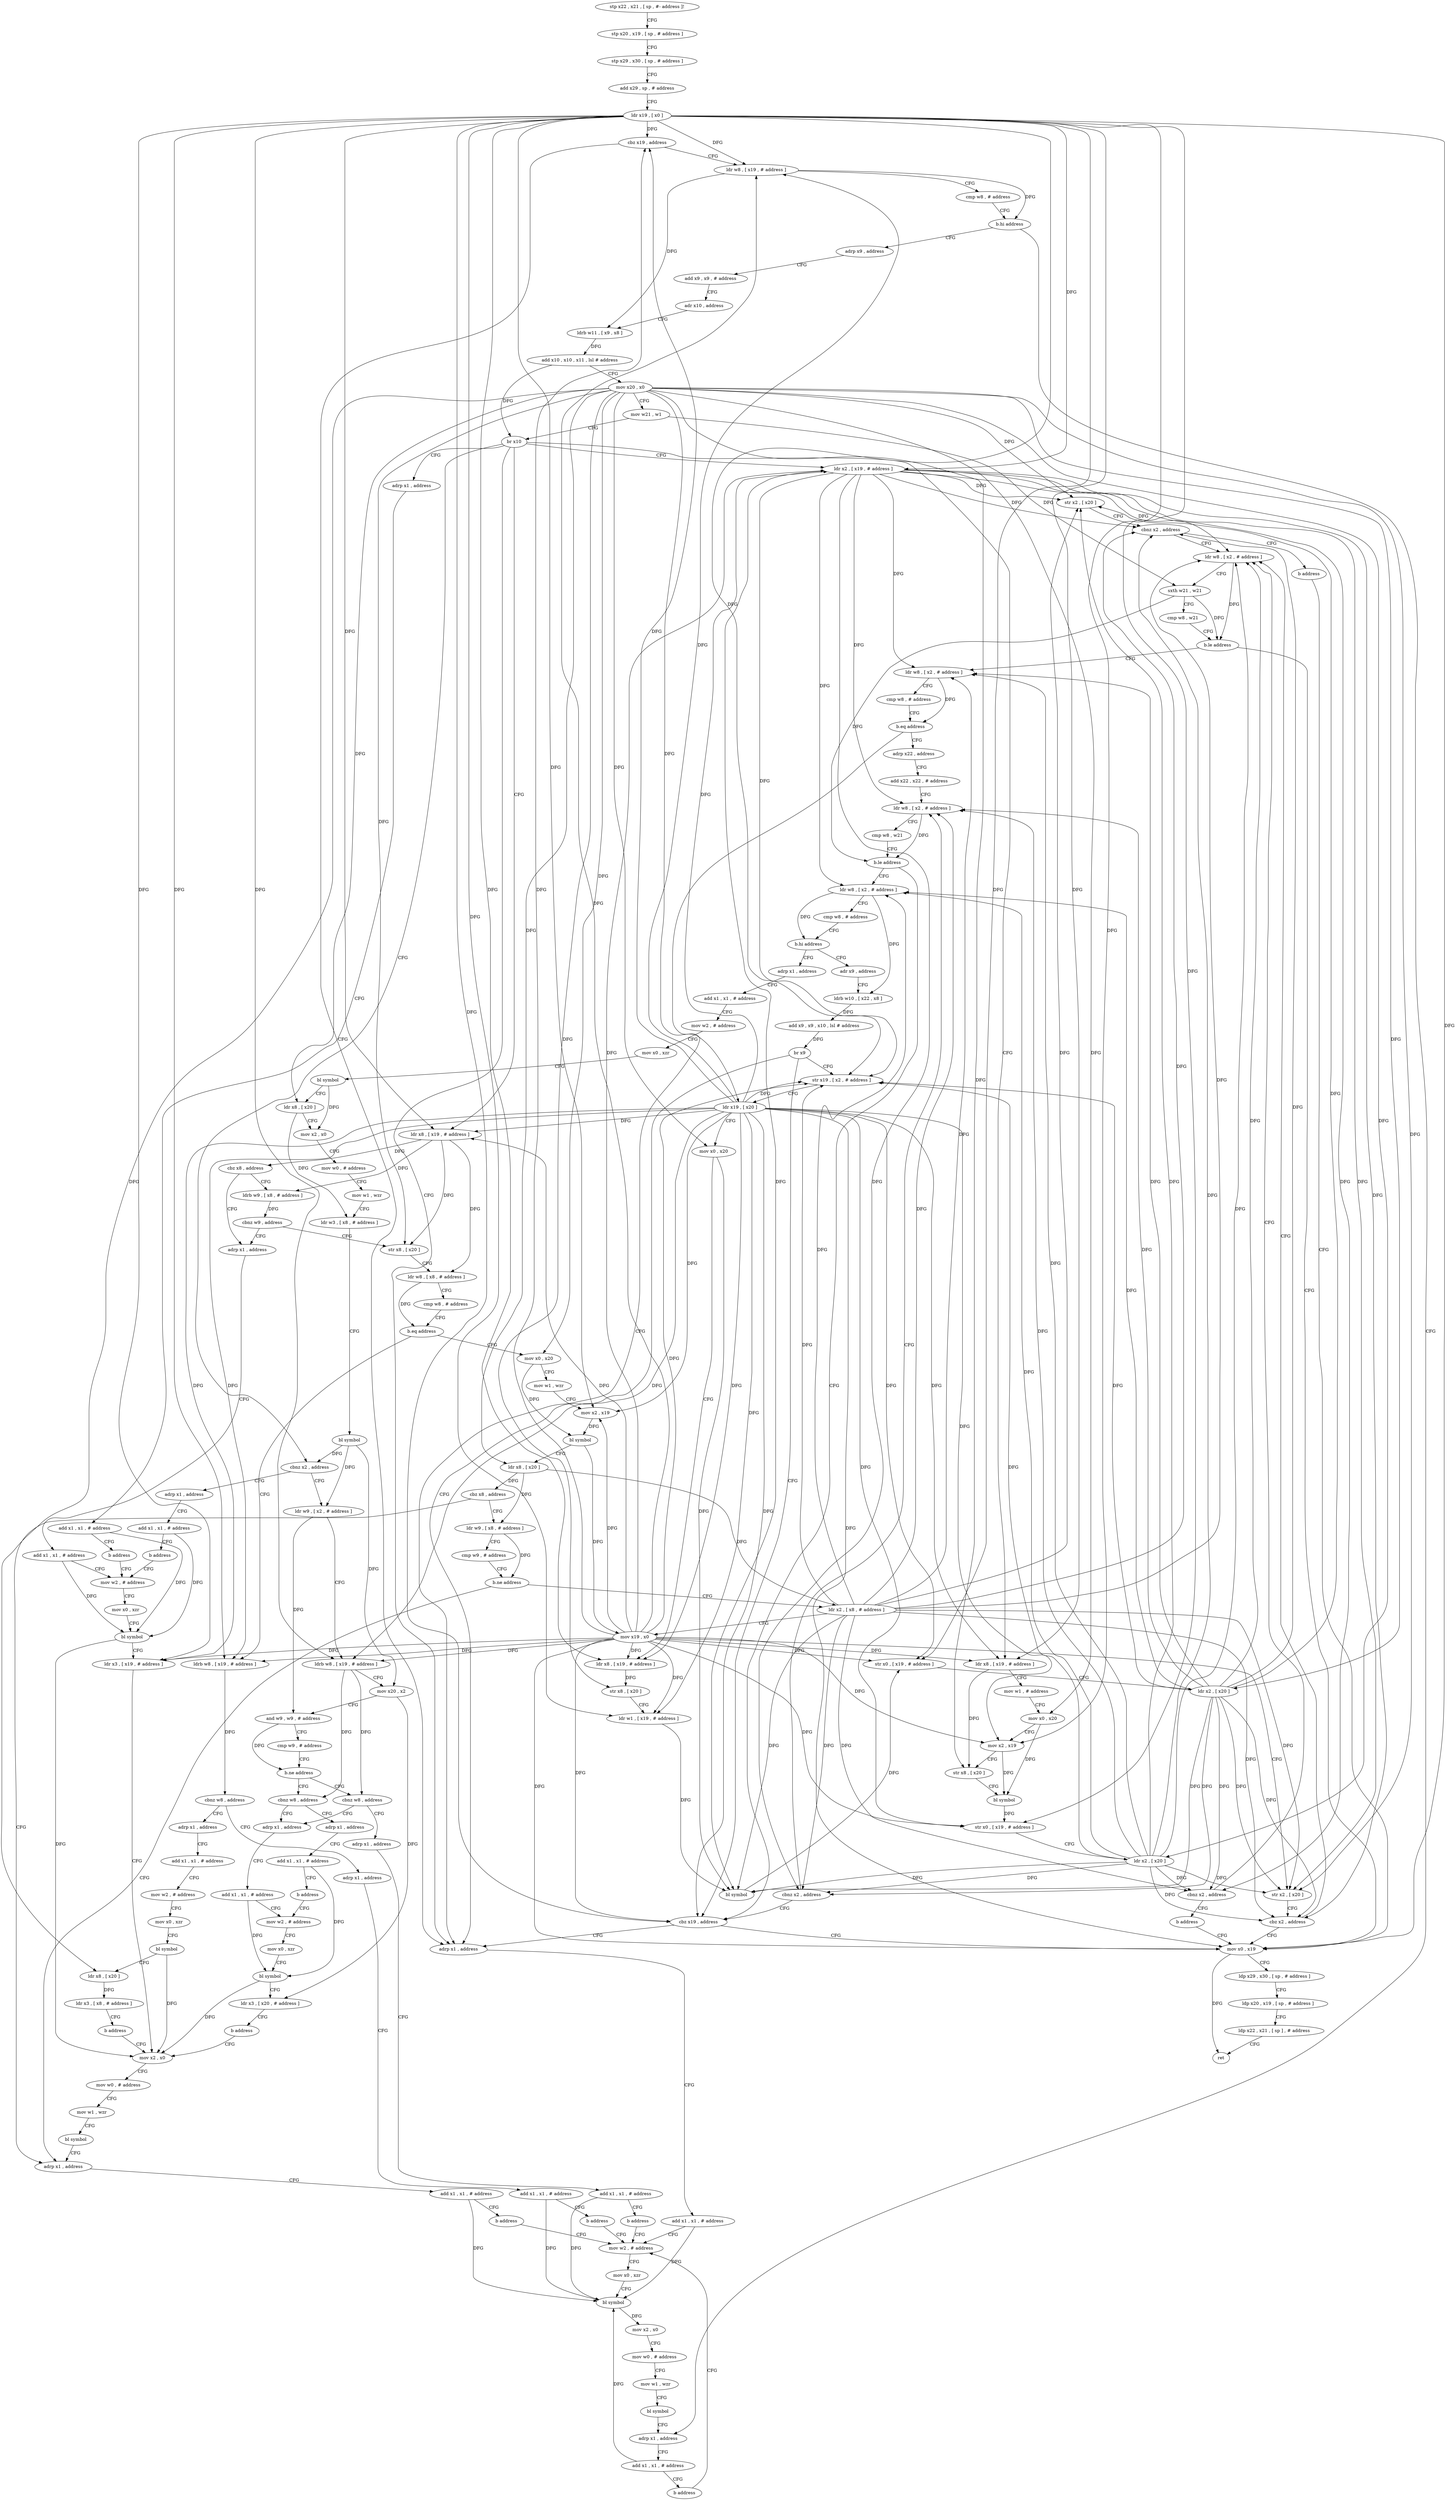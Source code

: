 digraph "func" {
"4222308" [label = "stp x22 , x21 , [ sp , #- address ]!" ]
"4222312" [label = "stp x20 , x19 , [ sp , # address ]" ]
"4222316" [label = "stp x29 , x30 , [ sp , # address ]" ]
"4222320" [label = "add x29 , sp , # address" ]
"4222324" [label = "ldr x19 , [ x0 ]" ]
"4222328" [label = "cbz x19 , address" ]
"4222656" [label = "adrp x1 , address" ]
"4222332" [label = "ldr w8 , [ x19 , # address ]" ]
"4222660" [label = "add x1 , x1 , # address" ]
"4222664" [label = "mov w2 , # address" ]
"4222336" [label = "cmp w8 , # address" ]
"4222340" [label = "b.hi address" ]
"4222692" [label = "adrp x1 , address" ]
"4222344" [label = "adrp x9 , address" ]
"4222668" [label = "mov x0 , xzr" ]
"4222672" [label = "bl symbol" ]
"4222676" [label = "mov x2 , x0" ]
"4222680" [label = "mov w0 , # address" ]
"4222684" [label = "mov w1 , wzr" ]
"4222688" [label = "bl symbol" ]
"4222696" [label = "add x1 , x1 , # address" ]
"4222700" [label = "b address" ]
"4222348" [label = "add x9 , x9 , # address" ]
"4222352" [label = "adr x10 , address" ]
"4222356" [label = "ldrb w11 , [ x9 , x8 ]" ]
"4222360" [label = "add x10 , x10 , x11 , lsl # address" ]
"4222364" [label = "mov x20 , x0" ]
"4222368" [label = "mov w21 , w1" ]
"4222372" [label = "br x10" ]
"4222376" [label = "ldr x2 , [ x19 , # address ]" ]
"4222392" [label = "ldr x8 , [ x19 , # address ]" ]
"4222432" [label = "ldr x8 , [ x19 , # address ]" ]
"4222704" [label = "cbnz x2 , address" ]
"4222720" [label = "adrp x1 , address" ]
"4222380" [label = "str x2 , [ x20 ]" ]
"4222384" [label = "cbnz x2 , address" ]
"4222516" [label = "ldr w8 , [ x2 , # address ]" ]
"4222388" [label = "b address" ]
"4222396" [label = "mov w1 , # address" ]
"4222400" [label = "mov x0 , x20" ]
"4222404" [label = "mov x2 , x19" ]
"4222408" [label = "str x8 , [ x20 ]" ]
"4222412" [label = "bl symbol" ]
"4222416" [label = "str x0 , [ x19 , # address ]" ]
"4222420" [label = "ldr x2 , [ x20 ]" ]
"4222424" [label = "cbnz x2 , address" ]
"4222428" [label = "b address" ]
"4222436" [label = "cbz x8 , address" ]
"4222732" [label = "adrp x1 , address" ]
"4222440" [label = "ldrb w9 , [ x8 , # address ]" ]
"4222828" [label = "ldr w9 , [ x2 , # address ]" ]
"4222708" [label = "adrp x1 , address" ]
"4222724" [label = "add x1 , x1 , # address" ]
"4222728" [label = "b address" ]
"4222740" [label = "mov w2 , # address" ]
"4222520" [label = "sxth w21 , w21" ]
"4222524" [label = "cmp w8 , w21" ]
"4222528" [label = "b.le address" ]
"4222636" [label = "mov x0 , x19" ]
"4222532" [label = "ldr w8 , [ x2 , # address ]" ]
"4222736" [label = "add x1 , x1 , # address" ]
"4222444" [label = "cbnz w9 , address" ]
"4222448" [label = "str x8 , [ x20 ]" ]
"4222832" [label = "ldrb w8 , [ x19 , # address ]" ]
"4222836" [label = "mov x20 , x2" ]
"4222840" [label = "and w9 , w9 , # address" ]
"4222844" [label = "cmp w9 , # address" ]
"4222848" [label = "b.ne address" ]
"4222888" [label = "cbnz w8 , address" ]
"4222852" [label = "cbnz w8 , address" ]
"4222712" [label = "add x1 , x1 , # address" ]
"4222716" [label = "b address" ]
"4222744" [label = "mov x0 , xzr" ]
"4222748" [label = "bl symbol" ]
"4222752" [label = "ldr x3 , [ x19 , # address ]" ]
"4222756" [label = "mov x2 , x0" ]
"4222640" [label = "ldp x29 , x30 , [ sp , # address ]" ]
"4222644" [label = "ldp x20 , x19 , [ sp , # address ]" ]
"4222648" [label = "ldp x22 , x21 , [ sp ] , # address" ]
"4222652" [label = "ret" ]
"4222536" [label = "cmp w8 , # address" ]
"4222540" [label = "b.eq address" ]
"4222544" [label = "adrp x22 , address" ]
"4222452" [label = "ldr w8 , [ x8 , # address ]" ]
"4222456" [label = "cmp w8 , # address" ]
"4222460" [label = "b.eq address" ]
"4222868" [label = "ldrb w8 , [ x19 , # address ]" ]
"4222464" [label = "mov x0 , x20" ]
"4222904" [label = "adrp x1 , address" ]
"4222892" [label = "adrp x1 , address" ]
"4222856" [label = "adrp x1 , address" ]
"4222548" [label = "add x22 , x22 , # address" ]
"4222552" [label = "ldr w8 , [ x2 , # address ]" ]
"4222872" [label = "cbnz w8 , address" ]
"4222932" [label = "adrp x1 , address" ]
"4222876" [label = "adrp x1 , address" ]
"4222468" [label = "mov w1 , wzr" ]
"4222472" [label = "mov x2 , x19" ]
"4222476" [label = "bl symbol" ]
"4222480" [label = "ldr x8 , [ x20 ]" ]
"4222484" [label = "cbz x8 , address" ]
"4222772" [label = "adrp x1 , address" ]
"4222488" [label = "ldr w9 , [ x8 , # address ]" ]
"4222908" [label = "add x1 , x1 , # address" ]
"4222912" [label = "mov w2 , # address" ]
"4222896" [label = "add x1 , x1 , # address" ]
"4222900" [label = "b address" ]
"4222860" [label = "add x1 , x1 , # address" ]
"4222864" [label = "b address" ]
"4222632" [label = "cbz x19 , address" ]
"4222564" [label = "ldr w8 , [ x2 , # address ]" ]
"4222568" [label = "cmp w8 , # address" ]
"4222572" [label = "b.hi address" ]
"4222784" [label = "adrp x1 , address" ]
"4222576" [label = "adr x9 , address" ]
"4222936" [label = "add x1 , x1 , # address" ]
"4222940" [label = "mov w2 , # address" ]
"4222944" [label = "mov x0 , xzr" ]
"4222948" [label = "bl symbol" ]
"4222952" [label = "ldr x8 , [ x20 ]" ]
"4222956" [label = "ldr x3 , [ x8 , # address ]" ]
"4222960" [label = "b address" ]
"4222880" [label = "add x1 , x1 , # address" ]
"4222884" [label = "b address" ]
"4222776" [label = "add x1 , x1 , # address" ]
"4222780" [label = "b address" ]
"4222492" [label = "cmp w9 , # address" ]
"4222496" [label = "b.ne address" ]
"4222500" [label = "ldr x2 , [ x8 , # address ]" ]
"4222760" [label = "mov w0 , # address" ]
"4222764" [label = "mov w1 , wzr" ]
"4222768" [label = "bl symbol" ]
"4222916" [label = "mov x0 , xzr" ]
"4222920" [label = "bl symbol" ]
"4222924" [label = "ldr x3 , [ x20 , # address ]" ]
"4222928" [label = "b address" ]
"4222788" [label = "add x1 , x1 , # address" ]
"4222792" [label = "mov w2 , # address" ]
"4222796" [label = "mov x0 , xzr" ]
"4222800" [label = "bl symbol" ]
"4222804" [label = "ldr x8 , [ x20 ]" ]
"4222808" [label = "mov x2 , x0" ]
"4222812" [label = "mov w0 , # address" ]
"4222816" [label = "mov w1 , wzr" ]
"4222820" [label = "ldr w3 , [ x8 , # address ]" ]
"4222824" [label = "bl symbol" ]
"4222580" [label = "ldrb w10 , [ x22 , x8 ]" ]
"4222584" [label = "add x9 , x9 , x10 , lsl # address" ]
"4222588" [label = "br x9" ]
"4222592" [label = "str x19 , [ x2 , # address ]" ]
"4222504" [label = "mov x19 , x0" ]
"4222508" [label = "str x2 , [ x20 ]" ]
"4222512" [label = "cbz x2 , address" ]
"4222596" [label = "ldr x19 , [ x20 ]" ]
"4222600" [label = "mov x0 , x20" ]
"4222604" [label = "ldr x8 , [ x19 , # address ]" ]
"4222608" [label = "str x8 , [ x20 ]" ]
"4222612" [label = "ldr w1 , [ x19 , # address ]" ]
"4222616" [label = "bl symbol" ]
"4222620" [label = "str x0 , [ x19 , # address ]" ]
"4222624" [label = "ldr x2 , [ x20 ]" ]
"4222628" [label = "cbnz x2 , address" ]
"4222556" [label = "cmp w8 , w21" ]
"4222560" [label = "b.le address" ]
"4222308" -> "4222312" [ label = "CFG" ]
"4222312" -> "4222316" [ label = "CFG" ]
"4222316" -> "4222320" [ label = "CFG" ]
"4222320" -> "4222324" [ label = "CFG" ]
"4222324" -> "4222328" [ label = "DFG" ]
"4222324" -> "4222332" [ label = "DFG" ]
"4222324" -> "4222376" [ label = "DFG" ]
"4222324" -> "4222392" [ label = "DFG" ]
"4222324" -> "4222404" [ label = "DFG" ]
"4222324" -> "4222416" [ label = "DFG" ]
"4222324" -> "4222432" [ label = "DFG" ]
"4222324" -> "4222832" [ label = "DFG" ]
"4222324" -> "4222752" [ label = "DFG" ]
"4222324" -> "4222636" [ label = "DFG" ]
"4222324" -> "4222868" [ label = "DFG" ]
"4222324" -> "4222472" [ label = "DFG" ]
"4222324" -> "4222632" [ label = "DFG" ]
"4222324" -> "4222592" [ label = "DFG" ]
"4222324" -> "4222604" [ label = "DFG" ]
"4222324" -> "4222612" [ label = "DFG" ]
"4222324" -> "4222620" [ label = "DFG" ]
"4222328" -> "4222656" [ label = "CFG" ]
"4222328" -> "4222332" [ label = "CFG" ]
"4222656" -> "4222660" [ label = "CFG" ]
"4222332" -> "4222336" [ label = "CFG" ]
"4222332" -> "4222340" [ label = "DFG" ]
"4222332" -> "4222356" [ label = "DFG" ]
"4222660" -> "4222664" [ label = "CFG" ]
"4222660" -> "4222672" [ label = "DFG" ]
"4222664" -> "4222668" [ label = "CFG" ]
"4222336" -> "4222340" [ label = "CFG" ]
"4222340" -> "4222692" [ label = "CFG" ]
"4222340" -> "4222344" [ label = "CFG" ]
"4222692" -> "4222696" [ label = "CFG" ]
"4222344" -> "4222348" [ label = "CFG" ]
"4222668" -> "4222672" [ label = "CFG" ]
"4222672" -> "4222676" [ label = "DFG" ]
"4222676" -> "4222680" [ label = "CFG" ]
"4222680" -> "4222684" [ label = "CFG" ]
"4222684" -> "4222688" [ label = "CFG" ]
"4222688" -> "4222692" [ label = "CFG" ]
"4222696" -> "4222700" [ label = "CFG" ]
"4222696" -> "4222672" [ label = "DFG" ]
"4222700" -> "4222664" [ label = "CFG" ]
"4222348" -> "4222352" [ label = "CFG" ]
"4222352" -> "4222356" [ label = "CFG" ]
"4222356" -> "4222360" [ label = "DFG" ]
"4222360" -> "4222364" [ label = "CFG" ]
"4222360" -> "4222372" [ label = "DFG" ]
"4222364" -> "4222368" [ label = "CFG" ]
"4222364" -> "4222380" [ label = "DFG" ]
"4222364" -> "4222400" [ label = "DFG" ]
"4222364" -> "4222408" [ label = "DFG" ]
"4222364" -> "4222420" [ label = "DFG" ]
"4222364" -> "4222448" [ label = "DFG" ]
"4222364" -> "4222464" [ label = "DFG" ]
"4222364" -> "4222480" [ label = "DFG" ]
"4222364" -> "4222952" [ label = "DFG" ]
"4222364" -> "4222508" [ label = "DFG" ]
"4222364" -> "4222804" [ label = "DFG" ]
"4222364" -> "4222596" [ label = "DFG" ]
"4222364" -> "4222600" [ label = "DFG" ]
"4222364" -> "4222608" [ label = "DFG" ]
"4222364" -> "4222624" [ label = "DFG" ]
"4222368" -> "4222372" [ label = "CFG" ]
"4222368" -> "4222520" [ label = "DFG" ]
"4222372" -> "4222376" [ label = "CFG" ]
"4222372" -> "4222392" [ label = "CFG" ]
"4222372" -> "4222432" [ label = "CFG" ]
"4222372" -> "4222656" [ label = "CFG" ]
"4222372" -> "4222704" [ label = "CFG" ]
"4222372" -> "4222720" [ label = "CFG" ]
"4222376" -> "4222380" [ label = "DFG" ]
"4222376" -> "4222384" [ label = "DFG" ]
"4222376" -> "4222424" [ label = "DFG" ]
"4222376" -> "4222516" [ label = "DFG" ]
"4222376" -> "4222532" [ label = "DFG" ]
"4222376" -> "4222552" [ label = "DFG" ]
"4222376" -> "4222564" [ label = "DFG" ]
"4222376" -> "4222508" [ label = "DFG" ]
"4222376" -> "4222512" [ label = "DFG" ]
"4222376" -> "4222592" [ label = "DFG" ]
"4222376" -> "4222616" [ label = "DFG" ]
"4222376" -> "4222628" [ label = "DFG" ]
"4222392" -> "4222396" [ label = "CFG" ]
"4222392" -> "4222408" [ label = "DFG" ]
"4222432" -> "4222436" [ label = "DFG" ]
"4222432" -> "4222440" [ label = "DFG" ]
"4222432" -> "4222448" [ label = "DFG" ]
"4222432" -> "4222452" [ label = "DFG" ]
"4222704" -> "4222828" [ label = "CFG" ]
"4222704" -> "4222708" [ label = "CFG" ]
"4222720" -> "4222724" [ label = "CFG" ]
"4222380" -> "4222384" [ label = "CFG" ]
"4222384" -> "4222516" [ label = "CFG" ]
"4222384" -> "4222388" [ label = "CFG" ]
"4222516" -> "4222520" [ label = "CFG" ]
"4222516" -> "4222528" [ label = "DFG" ]
"4222388" -> "4222636" [ label = "CFG" ]
"4222396" -> "4222400" [ label = "CFG" ]
"4222400" -> "4222404" [ label = "CFG" ]
"4222400" -> "4222412" [ label = "DFG" ]
"4222404" -> "4222408" [ label = "CFG" ]
"4222404" -> "4222412" [ label = "DFG" ]
"4222408" -> "4222412" [ label = "CFG" ]
"4222412" -> "4222416" [ label = "DFG" ]
"4222416" -> "4222420" [ label = "CFG" ]
"4222420" -> "4222424" [ label = "DFG" ]
"4222420" -> "4222380" [ label = "DFG" ]
"4222420" -> "4222384" [ label = "DFG" ]
"4222420" -> "4222516" [ label = "DFG" ]
"4222420" -> "4222532" [ label = "DFG" ]
"4222420" -> "4222552" [ label = "DFG" ]
"4222420" -> "4222564" [ label = "DFG" ]
"4222420" -> "4222508" [ label = "DFG" ]
"4222420" -> "4222512" [ label = "DFG" ]
"4222420" -> "4222592" [ label = "DFG" ]
"4222420" -> "4222616" [ label = "DFG" ]
"4222420" -> "4222628" [ label = "DFG" ]
"4222424" -> "4222516" [ label = "CFG" ]
"4222424" -> "4222428" [ label = "CFG" ]
"4222428" -> "4222636" [ label = "CFG" ]
"4222436" -> "4222732" [ label = "CFG" ]
"4222436" -> "4222440" [ label = "CFG" ]
"4222732" -> "4222736" [ label = "CFG" ]
"4222440" -> "4222444" [ label = "DFG" ]
"4222828" -> "4222832" [ label = "CFG" ]
"4222828" -> "4222840" [ label = "DFG" ]
"4222708" -> "4222712" [ label = "CFG" ]
"4222724" -> "4222728" [ label = "CFG" ]
"4222724" -> "4222748" [ label = "DFG" ]
"4222728" -> "4222740" [ label = "CFG" ]
"4222740" -> "4222744" [ label = "CFG" ]
"4222520" -> "4222524" [ label = "CFG" ]
"4222520" -> "4222528" [ label = "DFG" ]
"4222520" -> "4222560" [ label = "DFG" ]
"4222524" -> "4222528" [ label = "CFG" ]
"4222528" -> "4222636" [ label = "CFG" ]
"4222528" -> "4222532" [ label = "CFG" ]
"4222636" -> "4222640" [ label = "CFG" ]
"4222636" -> "4222652" [ label = "DFG" ]
"4222532" -> "4222536" [ label = "CFG" ]
"4222532" -> "4222540" [ label = "DFG" ]
"4222736" -> "4222740" [ label = "CFG" ]
"4222736" -> "4222748" [ label = "DFG" ]
"4222444" -> "4222732" [ label = "CFG" ]
"4222444" -> "4222448" [ label = "CFG" ]
"4222448" -> "4222452" [ label = "CFG" ]
"4222832" -> "4222836" [ label = "CFG" ]
"4222832" -> "4222888" [ label = "DFG" ]
"4222832" -> "4222852" [ label = "DFG" ]
"4222836" -> "4222840" [ label = "CFG" ]
"4222836" -> "4222924" [ label = "DFG" ]
"4222840" -> "4222844" [ label = "CFG" ]
"4222840" -> "4222848" [ label = "DFG" ]
"4222844" -> "4222848" [ label = "CFG" ]
"4222848" -> "4222888" [ label = "CFG" ]
"4222848" -> "4222852" [ label = "CFG" ]
"4222888" -> "4222904" [ label = "CFG" ]
"4222888" -> "4222892" [ label = "CFG" ]
"4222852" -> "4222904" [ label = "CFG" ]
"4222852" -> "4222856" [ label = "CFG" ]
"4222712" -> "4222716" [ label = "CFG" ]
"4222712" -> "4222748" [ label = "DFG" ]
"4222716" -> "4222740" [ label = "CFG" ]
"4222744" -> "4222748" [ label = "CFG" ]
"4222748" -> "4222752" [ label = "CFG" ]
"4222748" -> "4222756" [ label = "DFG" ]
"4222752" -> "4222756" [ label = "CFG" ]
"4222756" -> "4222760" [ label = "CFG" ]
"4222640" -> "4222644" [ label = "CFG" ]
"4222644" -> "4222648" [ label = "CFG" ]
"4222648" -> "4222652" [ label = "CFG" ]
"4222536" -> "4222540" [ label = "CFG" ]
"4222540" -> "4222656" [ label = "CFG" ]
"4222540" -> "4222544" [ label = "CFG" ]
"4222544" -> "4222548" [ label = "CFG" ]
"4222452" -> "4222456" [ label = "CFG" ]
"4222452" -> "4222460" [ label = "DFG" ]
"4222456" -> "4222460" [ label = "CFG" ]
"4222460" -> "4222868" [ label = "CFG" ]
"4222460" -> "4222464" [ label = "CFG" ]
"4222868" -> "4222872" [ label = "DFG" ]
"4222464" -> "4222468" [ label = "CFG" ]
"4222464" -> "4222476" [ label = "DFG" ]
"4222904" -> "4222908" [ label = "CFG" ]
"4222892" -> "4222896" [ label = "CFG" ]
"4222856" -> "4222860" [ label = "CFG" ]
"4222548" -> "4222552" [ label = "CFG" ]
"4222552" -> "4222556" [ label = "CFG" ]
"4222552" -> "4222560" [ label = "DFG" ]
"4222872" -> "4222932" [ label = "CFG" ]
"4222872" -> "4222876" [ label = "CFG" ]
"4222932" -> "4222936" [ label = "CFG" ]
"4222876" -> "4222880" [ label = "CFG" ]
"4222468" -> "4222472" [ label = "CFG" ]
"4222472" -> "4222476" [ label = "DFG" ]
"4222476" -> "4222480" [ label = "CFG" ]
"4222476" -> "4222504" [ label = "DFG" ]
"4222480" -> "4222484" [ label = "DFG" ]
"4222480" -> "4222488" [ label = "DFG" ]
"4222480" -> "4222500" [ label = "DFG" ]
"4222484" -> "4222772" [ label = "CFG" ]
"4222484" -> "4222488" [ label = "CFG" ]
"4222772" -> "4222776" [ label = "CFG" ]
"4222488" -> "4222492" [ label = "CFG" ]
"4222488" -> "4222496" [ label = "DFG" ]
"4222908" -> "4222912" [ label = "CFG" ]
"4222908" -> "4222920" [ label = "DFG" ]
"4222912" -> "4222916" [ label = "CFG" ]
"4222896" -> "4222900" [ label = "CFG" ]
"4222896" -> "4222672" [ label = "DFG" ]
"4222900" -> "4222664" [ label = "CFG" ]
"4222860" -> "4222864" [ label = "CFG" ]
"4222860" -> "4222920" [ label = "DFG" ]
"4222864" -> "4222912" [ label = "CFG" ]
"4222632" -> "4222656" [ label = "CFG" ]
"4222632" -> "4222636" [ label = "CFG" ]
"4222564" -> "4222568" [ label = "CFG" ]
"4222564" -> "4222572" [ label = "DFG" ]
"4222564" -> "4222580" [ label = "DFG" ]
"4222568" -> "4222572" [ label = "CFG" ]
"4222572" -> "4222784" [ label = "CFG" ]
"4222572" -> "4222576" [ label = "CFG" ]
"4222784" -> "4222788" [ label = "CFG" ]
"4222576" -> "4222580" [ label = "CFG" ]
"4222936" -> "4222940" [ label = "CFG" ]
"4222940" -> "4222944" [ label = "CFG" ]
"4222944" -> "4222948" [ label = "CFG" ]
"4222948" -> "4222952" [ label = "CFG" ]
"4222948" -> "4222756" [ label = "DFG" ]
"4222952" -> "4222956" [ label = "DFG" ]
"4222956" -> "4222960" [ label = "CFG" ]
"4222960" -> "4222756" [ label = "CFG" ]
"4222880" -> "4222884" [ label = "CFG" ]
"4222880" -> "4222672" [ label = "DFG" ]
"4222884" -> "4222664" [ label = "CFG" ]
"4222776" -> "4222780" [ label = "CFG" ]
"4222776" -> "4222672" [ label = "DFG" ]
"4222780" -> "4222664" [ label = "CFG" ]
"4222492" -> "4222496" [ label = "CFG" ]
"4222496" -> "4222772" [ label = "CFG" ]
"4222496" -> "4222500" [ label = "CFG" ]
"4222500" -> "4222504" [ label = "CFG" ]
"4222500" -> "4222380" [ label = "DFG" ]
"4222500" -> "4222384" [ label = "DFG" ]
"4222500" -> "4222424" [ label = "DFG" ]
"4222500" -> "4222516" [ label = "DFG" ]
"4222500" -> "4222532" [ label = "DFG" ]
"4222500" -> "4222552" [ label = "DFG" ]
"4222500" -> "4222564" [ label = "DFG" ]
"4222500" -> "4222508" [ label = "DFG" ]
"4222500" -> "4222512" [ label = "DFG" ]
"4222500" -> "4222592" [ label = "DFG" ]
"4222500" -> "4222616" [ label = "DFG" ]
"4222500" -> "4222628" [ label = "DFG" ]
"4222760" -> "4222764" [ label = "CFG" ]
"4222764" -> "4222768" [ label = "CFG" ]
"4222768" -> "4222772" [ label = "CFG" ]
"4222916" -> "4222920" [ label = "CFG" ]
"4222920" -> "4222924" [ label = "CFG" ]
"4222920" -> "4222756" [ label = "DFG" ]
"4222924" -> "4222928" [ label = "CFG" ]
"4222928" -> "4222756" [ label = "CFG" ]
"4222788" -> "4222792" [ label = "CFG" ]
"4222792" -> "4222796" [ label = "CFG" ]
"4222796" -> "4222800" [ label = "CFG" ]
"4222800" -> "4222804" [ label = "CFG" ]
"4222800" -> "4222808" [ label = "DFG" ]
"4222804" -> "4222808" [ label = "CFG" ]
"4222804" -> "4222820" [ label = "DFG" ]
"4222808" -> "4222812" [ label = "CFG" ]
"4222812" -> "4222816" [ label = "CFG" ]
"4222816" -> "4222820" [ label = "CFG" ]
"4222820" -> "4222824" [ label = "CFG" ]
"4222824" -> "4222828" [ label = "DFG" ]
"4222824" -> "4222704" [ label = "DFG" ]
"4222824" -> "4222836" [ label = "DFG" ]
"4222580" -> "4222584" [ label = "DFG" ]
"4222584" -> "4222588" [ label = "DFG" ]
"4222588" -> "4222592" [ label = "CFG" ]
"4222588" -> "4222632" [ label = "CFG" ]
"4222588" -> "4222656" [ label = "CFG" ]
"4222592" -> "4222596" [ label = "CFG" ]
"4222504" -> "4222508" [ label = "CFG" ]
"4222504" -> "4222328" [ label = "DFG" ]
"4222504" -> "4222332" [ label = "DFG" ]
"4222504" -> "4222376" [ label = "DFG" ]
"4222504" -> "4222392" [ label = "DFG" ]
"4222504" -> "4222404" [ label = "DFG" ]
"4222504" -> "4222432" [ label = "DFG" ]
"4222504" -> "4222832" [ label = "DFG" ]
"4222504" -> "4222752" [ label = "DFG" ]
"4222504" -> "4222636" [ label = "DFG" ]
"4222504" -> "4222868" [ label = "DFG" ]
"4222504" -> "4222472" [ label = "DFG" ]
"4222504" -> "4222632" [ label = "DFG" ]
"4222504" -> "4222416" [ label = "DFG" ]
"4222504" -> "4222592" [ label = "DFG" ]
"4222504" -> "4222604" [ label = "DFG" ]
"4222504" -> "4222612" [ label = "DFG" ]
"4222504" -> "4222620" [ label = "DFG" ]
"4222508" -> "4222512" [ label = "CFG" ]
"4222512" -> "4222636" [ label = "CFG" ]
"4222512" -> "4222516" [ label = "CFG" ]
"4222596" -> "4222600" [ label = "CFG" ]
"4222596" -> "4222328" [ label = "DFG" ]
"4222596" -> "4222332" [ label = "DFG" ]
"4222596" -> "4222376" [ label = "DFG" ]
"4222596" -> "4222392" [ label = "DFG" ]
"4222596" -> "4222404" [ label = "DFG" ]
"4222596" -> "4222432" [ label = "DFG" ]
"4222596" -> "4222832" [ label = "DFG" ]
"4222596" -> "4222752" [ label = "DFG" ]
"4222596" -> "4222636" [ label = "DFG" ]
"4222596" -> "4222868" [ label = "DFG" ]
"4222596" -> "4222472" [ label = "DFG" ]
"4222596" -> "4222632" [ label = "DFG" ]
"4222596" -> "4222592" [ label = "DFG" ]
"4222596" -> "4222416" [ label = "DFG" ]
"4222596" -> "4222604" [ label = "DFG" ]
"4222596" -> "4222612" [ label = "DFG" ]
"4222596" -> "4222620" [ label = "DFG" ]
"4222600" -> "4222604" [ label = "CFG" ]
"4222600" -> "4222616" [ label = "DFG" ]
"4222604" -> "4222608" [ label = "DFG" ]
"4222608" -> "4222612" [ label = "CFG" ]
"4222612" -> "4222616" [ label = "DFG" ]
"4222616" -> "4222620" [ label = "DFG" ]
"4222620" -> "4222624" [ label = "CFG" ]
"4222624" -> "4222628" [ label = "DFG" ]
"4222624" -> "4222380" [ label = "DFG" ]
"4222624" -> "4222384" [ label = "DFG" ]
"4222624" -> "4222424" [ label = "DFG" ]
"4222624" -> "4222516" [ label = "DFG" ]
"4222624" -> "4222532" [ label = "DFG" ]
"4222624" -> "4222552" [ label = "DFG" ]
"4222624" -> "4222564" [ label = "DFG" ]
"4222624" -> "4222508" [ label = "DFG" ]
"4222624" -> "4222512" [ label = "DFG" ]
"4222624" -> "4222616" [ label = "DFG" ]
"4222624" -> "4222592" [ label = "DFG" ]
"4222628" -> "4222552" [ label = "CFG" ]
"4222628" -> "4222632" [ label = "CFG" ]
"4222556" -> "4222560" [ label = "CFG" ]
"4222560" -> "4222632" [ label = "CFG" ]
"4222560" -> "4222564" [ label = "CFG" ]
}
